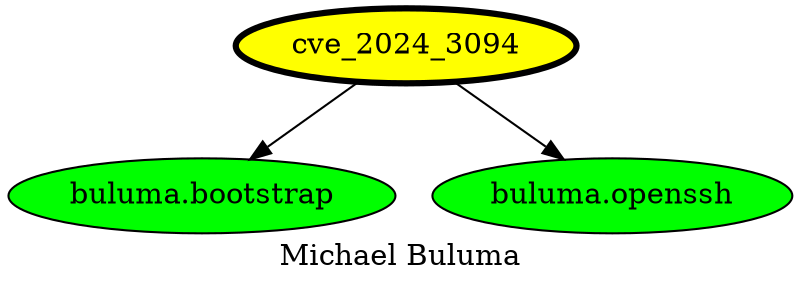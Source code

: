 digraph PhiloDilemma {
  label = "Michael Buluma" ;
  overlap=false
  {
    "cve_2024_3094" [fillcolor=yellow style=filled penwidth=3]
    "buluma.bootstrap" [fillcolor=green style=filled]
    "buluma.openssh" [fillcolor=green style=filled]
  }
  "cve_2024_3094" -> "buluma.bootstrap"
  "cve_2024_3094" -> "buluma.openssh"
}
